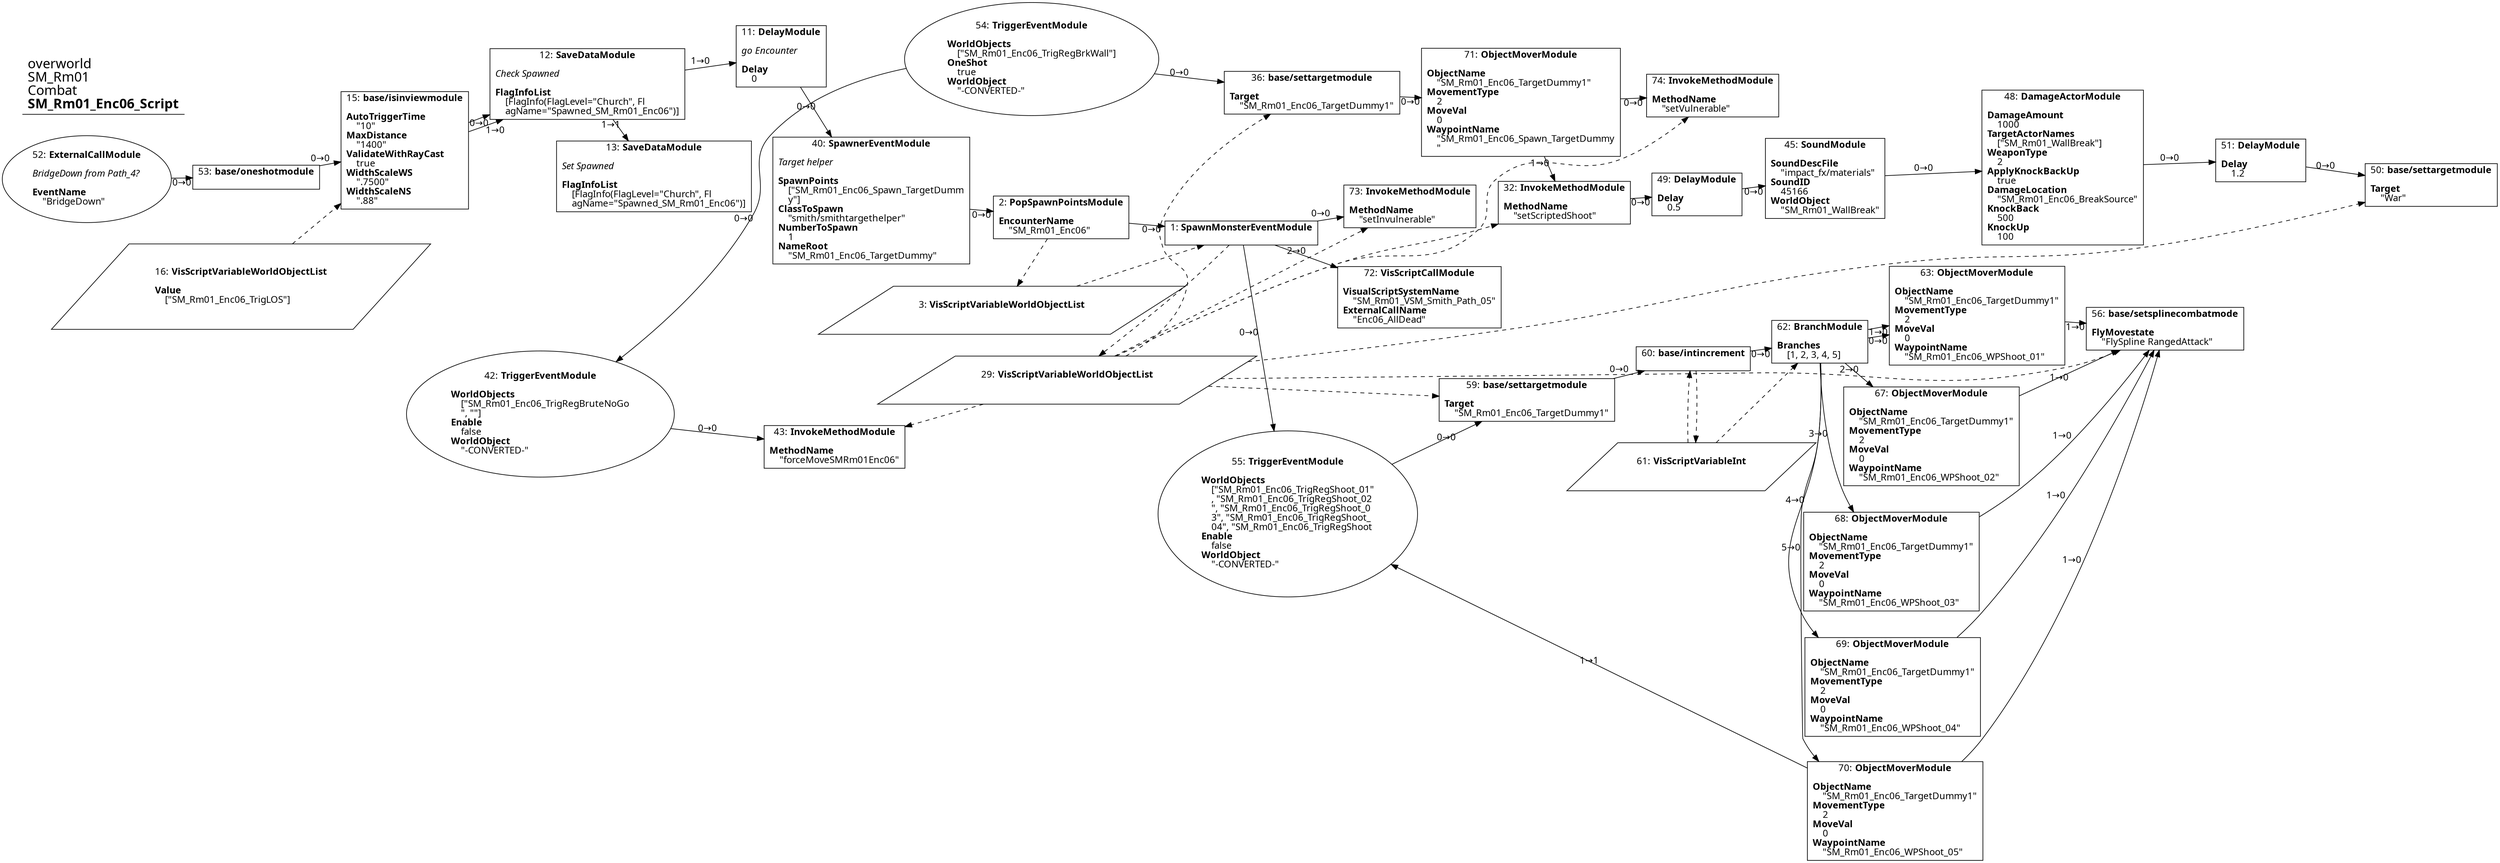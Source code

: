digraph {
    layout = fdp;
    overlap = prism;
    sep = "+16";
    splines = spline;

    node [ shape = box ];

    graph [ fontname = "Segoe UI" ];
    node [ fontname = "Segoe UI" ];
    edge [ fontname = "Segoe UI" ];

    1 [ label = <1: <b>SpawnMonsterEventModule</b><br/><br/>> ];
    1 [ pos = "0.637,-0.22700001!" ];
    1 -> 55 [ label = "0→0" ];
    1 -> 72 [ label = "2→0" ];
    1 -> 73 [ label = "0→0" ];
    3 -> 1 [ style = dashed ];
    1 -> 29 [ style = dashed ];

    2 [ label = <2: <b>PopSpawnPointsModule</b><br/><br/><b>EncounterName</b><br align="left"/>    &quot;SM_Rm01_Enc06&quot;<br align="left"/>> ];
    2 [ pos = "0.38200003,-0.22600001!" ];
    2 -> 1 [ label = "0→0" ];
    2 -> 3 [ style = dashed ];

    3 [ label = <3: <b>VisScriptVariableWorldObjectList</b><br/><br/>> ];
    3 [ shape = parallelogram ]
    3 [ pos = "0.40100002,-0.36100003!" ];

    11 [ label = <11: <b>DelayModule</b><br/><br/><i>go Encounter<br align="left"/></i><br align="left"/><b>Delay</b><br align="left"/>    0<br align="left"/>> ];
    11 [ pos = "-0.015000001,-0.017!" ];
    11 -> 40 [ label = "0→0" ];

    12 [ label = <12: <b>SaveDataModule</b><br/><br/><i>Check Spawned<br align="left"/></i><br align="left"/><b>FlagInfoList</b><br align="left"/>    [FlagInfo(FlagLevel=&quot;Church&quot;, Fl<br align="left"/>    agName=&quot;Spawned_SM_Rm01_Enc06&quot;)]<br align="left"/>> ];
    12 [ pos = "-0.39200002,-0.086!" ];
    12 -> 11 [ label = "1→0" ];
    12 -> 13 [ label = "1→1" ];

    13 [ label = <13: <b>SaveDataModule</b><br/><br/><i>Set Spawned<br align="left"/></i><br align="left"/><b>FlagInfoList</b><br align="left"/>    [FlagInfo(FlagLevel=&quot;Church&quot;, Fl<br align="left"/>    agName=&quot;Spawned_SM_Rm01_Enc06&quot;)]<br align="left"/>> ];
    13 [ pos = "-0.16900001,-0.19000001!" ];

    15 [ label = <15: <b>base/isinviewmodule</b><br/><br/><b>AutoTriggerTime</b><br align="left"/>    &quot;10&quot;<br align="left"/><b>MaxDistance</b><br align="left"/>    &quot;1400&quot;<br align="left"/><b>ValidateWithRayCast</b><br align="left"/>    true<br align="left"/><b>WidthScaleWS</b><br align="left"/>    &quot;.7500&quot;<br align="left"/><b>WidthScaleNS</b><br align="left"/>    &quot;.88&quot;<br align="left"/>> ];
    15 [ pos = "-0.657,-0.094000004!" ];
    15 -> 12 [ label = "0→0" ];
    15 -> 12 [ label = "1→0" ];
    16 -> 15 [ style = dashed ];

    16 [ label = <16: <b>VisScriptVariableWorldObjectList</b><br/><br/><b>Value</b><br align="left"/>    [&quot;SM_Rm01_Enc06_TrigLOS&quot;]<br align="left"/>> ];
    16 [ shape = parallelogram ]
    16 [ pos = "-0.878,-0.21400002!" ];

    29 [ label = <29: <b>VisScriptVariableWorldObjectList</b><br/><br/>> ];
    29 [ shape = parallelogram ]
    29 [ pos = "0.64900005,-0.47900003!" ];

    32 [ label = <32: <b>InvokeMethodModule</b><br/><br/><b>MethodName</b><br align="left"/>    &quot;setScriptedShoot&quot;<br align="left"/>> ];
    32 [ pos = "1.225,-0.18!" ];
    32 -> 49 [ label = "0→0" ];
    29 -> 32 [ style = dashed ];

    36 [ label = <36: <b>base/settargetmodule</b><br/><br/><b>Target</b><br align="left"/>    &quot;SM_Rm01_Enc06_TargetDummy1&quot;<br align="left"/>> ];
    36 [ pos = "0.91800004,0.08400001!" ];
    36 -> 71 [ label = "0→0" ];
    29 -> 36 [ style = dashed ];

    40 [ label = <40: <b>SpawnerEventModule</b><br/><br/><i>Target helper<br align="left"/></i><br align="left"/><b>SpawnPoints</b><br align="left"/>    [&quot;SM_Rm01_Enc06_Spawn_TargetDumm<br align="left"/>    y&quot;]<br align="left"/><b>ClassToSpawn</b><br align="left"/>    &quot;smith/smithtargethelper&quot;<br align="left"/><b>NumberToSpawn</b><br align="left"/>    1<br align="left"/><b>NameRoot</b><br align="left"/>    &quot;SM_Rm01_Enc06_TargetDummy&quot;<br align="left"/>> ];
    40 [ pos = "0.11100001,-0.22700001!" ];
    40 -> 2 [ label = "0→0" ];

    42 [ label = <42: <b>TriggerEventModule</b><br/><br/><b>WorldObjects</b><br align="left"/>    [&quot;SM_Rm01_Enc06_TrigRegBruteNoGo<br align="left"/>    &quot;, &quot;&quot;]<br align="left"/><b>Enable</b><br align="left"/>    false<br align="left"/><b>WorldObject</b><br align="left"/>    &quot;-CONVERTED-&quot;<br align="left"/>> ];
    42 [ shape = oval ]
    42 [ pos = "-0.23500001,-0.609!" ];
    42 -> 43 [ label = "0→0" ];

    43 [ label = <43: <b>InvokeMethodModule</b><br/><br/><b>MethodName</b><br align="left"/>    &quot;forceMoveSMRm01Enc06&quot;<br align="left"/>> ];
    43 [ pos = "0.065000005,-0.643!" ];
    29 -> 43 [ style = dashed ];

    45 [ label = <45: <b>SoundModule</b><br/><br/><b>SoundDescFile</b><br align="left"/>    &quot;impact_fx/materials&quot;<br align="left"/><b>SoundID</b><br align="left"/>    45166<br align="left"/><b>WorldObject</b><br align="left"/>    &quot;SM_Rm01_WallBreak&quot;<br align="left"/>> ];
    45 [ pos = "1.598,-0.18100001!" ];
    45 -> 48 [ label = "0→0" ];

    48 [ label = <48: <b>DamageActorModule</b><br/><br/><b>DamageAmount</b><br align="left"/>    1000<br align="left"/><b>TargetActorNames</b><br align="left"/>    [&quot;SM_Rm01_WallBreak&quot;]<br align="left"/><b>WeaponType</b><br align="left"/>    2<br align="left"/><b>ApplyKnockBackUp</b><br align="left"/>    true<br align="left"/><b>DamageLocation</b><br align="left"/>    &quot;SM_Rm01_Enc06_BreakSource&quot;<br align="left"/><b>KnockBack</b><br align="left"/>    500<br align="left"/><b>KnockUp</b><br align="left"/>    100<br align="left"/>> ];
    48 [ pos = "1.7860001,-0.18200001!" ];
    48 -> 51 [ label = "0→0" ];

    49 [ label = <49: <b>DelayModule</b><br/><br/><b>Delay</b><br align="left"/>    0.5<br align="left"/>> ];
    49 [ pos = "1.427,-0.18300001!" ];
    49 -> 45 [ label = "0→0" ];

    50 [ label = <50: <b>base/settargetmodule</b><br/><br/><b>Target</b><br align="left"/>    &quot;War&quot;<br align="left"/>> ];
    50 [ pos = "2.2050002,-0.18!" ];
    29 -> 50 [ style = dashed ];

    51 [ label = <51: <b>DelayModule</b><br/><br/><b>Delay</b><br align="left"/>    1.2<br align="left"/>> ];
    51 [ pos = "2.015,-0.15100001!" ];
    51 -> 50 [ label = "0→0" ];

    52 [ label = <52: <b>ExternalCallModule</b><br/><br/><i>BridgeDown from Path_4?<br align="left"/></i><br align="left"/><b>EventName</b><br align="left"/>    &quot;BridgeDown&quot;<br align="left"/>> ];
    52 [ shape = oval ]
    52 [ pos = "-1.047,-0.095000006!" ];
    52 -> 53 [ label = "0→0" ];

    53 [ label = <53: <b>base/oneshotmodule</b><br/><br/>> ];
    53 [ pos = "-0.81700003,-0.095000006!" ];
    53 -> 15 [ label = "0→0" ];

    54 [ label = <54: <b>TriggerEventModule</b><br/><br/><b>WorldObjects</b><br align="left"/>    [&quot;SM_Rm01_Enc06_TrigRegBrkWall&quot;]<br align="left"/><b>OneShot</b><br align="left"/>    true<br align="left"/><b>WorldObject</b><br align="left"/>    &quot;-CONVERTED-&quot;<br align="left"/>> ];
    54 [ shape = oval ]
    54 [ pos = "0.68100005,0.08400001!" ];
    54 -> 36 [ label = "0→0" ];
    54 -> 42 [ label = "0→0" ];

    55 [ label = <55: <b>TriggerEventModule</b><br/><br/><b>WorldObjects</b><br align="left"/>    [&quot;SM_Rm01_Enc06_TrigRegShoot_01&quot;<br align="left"/>    , &quot;SM_Rm01_Enc06_TrigRegShoot_02<br align="left"/>    &quot;, &quot;SM_Rm01_Enc06_TrigRegShoot_0<br align="left"/>    3&quot;, &quot;SM_Rm01_Enc06_TrigRegShoot_<br align="left"/>    04&quot;, &quot;SM_Rm01_Enc06_TrigRegShoot<br align="left"/><b>Enable</b><br align="left"/>    false<br align="left"/><b>WorldObject</b><br align="left"/>    &quot;-CONVERTED-&quot;<br align="left"/>> ];
    55 [ shape = oval ]
    55 [ pos = "0.91800004,-0.60800004!" ];
    55 -> 59 [ label = "0→0" ];

    56 [ label = <56: <b>base/setsplinecombatmode</b><br/><br/><b>FlyMovestate</b><br align="left"/>    &quot;FlySpline RangedAttack&quot;<br align="left"/>> ];
    56 [ pos = "1.9250001,-0.60700005!" ];
    29 -> 56 [ style = dashed ];

    59 [ label = <59: <b>base/settargetmodule</b><br/><br/><b>Target</b><br align="left"/>    &quot;SM_Rm01_Enc06_TargetDummy1&quot;<br align="left"/>> ];
    59 [ pos = "1.146,-0.60800004!" ];
    59 -> 60 [ label = "0→0" ];
    29 -> 59 [ style = dashed ];

    60 [ label = <60: <b>base/intincrement</b><br/><br/>> ];
    60 [ pos = "1.3740001,-0.60700005!" ];
    60 -> 62 [ label = "0→0" ];
    61 -> 60 [ style = dashed ];
    60 -> 61 [ style = dashed ];

    61 [ label = <61: <b>VisScriptVariableInt</b><br/><br/>> ];
    61 [ shape = parallelogram ]
    61 [ pos = "1.4350001,-0.777!" ];

    62 [ label = <62: <b>BranchModule</b><br/><br/><b>Branches</b><br align="left"/>    [1, 2, 3, 4, 5]<br align="left"/>> ];
    62 [ pos = "1.58,-0.60800004!" ];
    62 -> 63 [ label = "1→0" ];
    62 -> 63 [ label = "0→0" ];
    62 -> 67 [ label = "2→0" ];
    62 -> 68 [ label = "3→0" ];
    62 -> 69 [ label = "4→0" ];
    62 -> 70 [ label = "5→0" ];
    61 -> 62 [ style = dashed ];

    63 [ label = <63: <b>ObjectMoverModule</b><br/><br/><b>ObjectName</b><br align="left"/>    &quot;SM_Rm01_Enc06_TargetDummy1&quot;<br align="left"/><b>MovementType</b><br align="left"/>    2<br align="left"/><b>MoveVal</b><br align="left"/>    0<br align="left"/><b>WaypointName</b><br align="left"/>    &quot;SM_Rm01_Enc06_WPShoot_01&quot;<br align="left"/>> ];
    63 [ pos = "1.738,-0.60800004!" ];
    63 -> 56 [ label = "1→0" ];

    67 [ label = <67: <b>ObjectMoverModule</b><br/><br/><b>ObjectName</b><br align="left"/>    &quot;SM_Rm01_Enc06_TargetDummy1&quot;<br align="left"/><b>MovementType</b><br align="left"/>    2<br align="left"/><b>MoveVal</b><br align="left"/>    0<br align="left"/><b>WaypointName</b><br align="left"/>    &quot;SM_Rm01_Enc06_WPShoot_02&quot;<br align="left"/>> ];
    67 [ pos = "1.7370001,-0.76000005!" ];
    67 -> 56 [ label = "1→0" ];

    68 [ label = <68: <b>ObjectMoverModule</b><br/><br/><b>ObjectName</b><br align="left"/>    &quot;SM_Rm01_Enc06_TargetDummy1&quot;<br align="left"/><b>MovementType</b><br align="left"/>    2<br align="left"/><b>MoveVal</b><br align="left"/>    0<br align="left"/><b>WaypointName</b><br align="left"/>    &quot;SM_Rm01_Enc06_WPShoot_03&quot;<br align="left"/>> ];
    68 [ pos = "1.7370001,-0.91300005!" ];
    68 -> 56 [ label = "1→0" ];

    69 [ label = <69: <b>ObjectMoverModule</b><br/><br/><b>ObjectName</b><br align="left"/>    &quot;SM_Rm01_Enc06_TargetDummy1&quot;<br align="left"/><b>MovementType</b><br align="left"/>    2<br align="left"/><b>MoveVal</b><br align="left"/>    0<br align="left"/><b>WaypointName</b><br align="left"/>    &quot;SM_Rm01_Enc06_WPShoot_04&quot;<br align="left"/>> ];
    69 [ pos = "1.7360001,-1.0680001!" ];
    69 -> 56 [ label = "1→0" ];

    70 [ label = <70: <b>ObjectMoverModule</b><br/><br/><b>ObjectName</b><br align="left"/>    &quot;SM_Rm01_Enc06_TargetDummy1&quot;<br align="left"/><b>MovementType</b><br align="left"/>    2<br align="left"/><b>MoveVal</b><br align="left"/>    0<br align="left"/><b>WaypointName</b><br align="left"/>    &quot;SM_Rm01_Enc06_WPShoot_05&quot;<br align="left"/>> ];
    70 [ pos = "1.733,-1.222!" ];
    70 -> 56 [ label = "1→0" ];
    70 -> 55 [ label = "1→1" ];

    71 [ label = <71: <b>ObjectMoverModule</b><br/><br/><b>ObjectName</b><br align="left"/>    &quot;SM_Rm01_Enc06_TargetDummy1&quot;<br align="left"/><b>MovementType</b><br align="left"/>    2<br align="left"/><b>MoveVal</b><br align="left"/>    0<br align="left"/><b>WaypointName</b><br align="left"/>    &quot;SM_Rm01_Enc06_Spawn_TargetDummy<br align="left"/>    &quot;<br align="left"/>> ];
    71 [ pos = "1.1450001,0.08400001!" ];
    71 -> 32 [ label = "1→0" ];
    71 -> 74 [ label = "0→0" ];

    72 [ label = <72: <b>VisScriptCallModule</b><br/><br/><b>VisualScriptSystemName</b><br align="left"/>    &quot;SM_Rm01_VSM_Smith_Path_05&quot;<br align="left"/><b>ExternalCallName</b><br align="left"/>    &quot;Enc06_AllDead&quot;<br align="left"/>> ];
    72 [ pos = "1.0040001,-0.356!" ];

    73 [ label = <73: <b>InvokeMethodModule</b><br/><br/><b>MethodName</b><br align="left"/>    &quot;setInvulnerable&quot;<br align="left"/>> ];
    73 [ pos = "0.96300006,-0.18800001!" ];
    29 -> 73 [ style = dashed ];

    74 [ label = <74: <b>InvokeMethodModule</b><br/><br/><b>MethodName</b><br align="left"/>    &quot;setVulnerable&quot;<br align="left"/>> ];
    74 [ pos = "1.3820001,0.08800001!" ];
    29 -> 74 [ style = dashed ];

    title [ pos = "-1.0480001,0.089!" ];
    title [ shape = underline ];
    title [ label = <<font point-size="20">overworld<br align="left"/>SM_Rm01<br align="left"/>Combat<br align="left"/><b>SM_Rm01_Enc06_Script</b><br align="left"/></font>> ];
}
